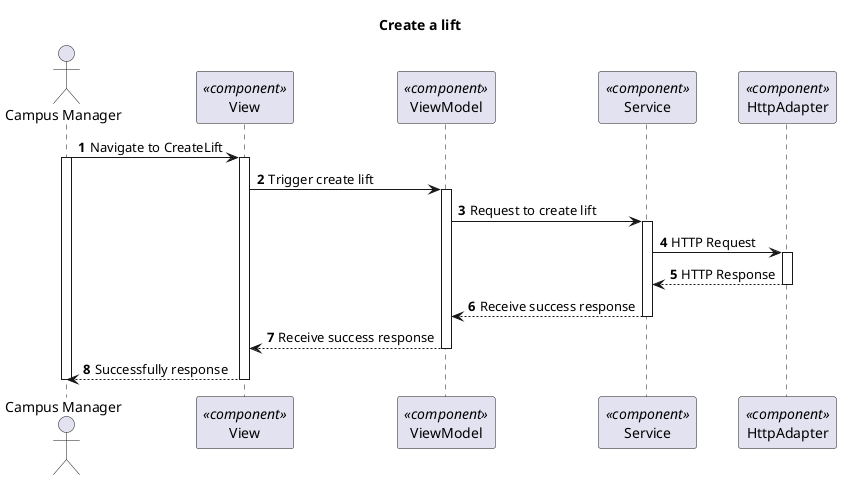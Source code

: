 @startuml Process View - Level 3 - Create a lift

autonumber
skinparam packageStyle rect

title Create a lift

actor "Campus Manager" as CM
participant "View" as view <<component>>
participant "ViewModel" as viewModel <<component>>
participant "Service" as service <<component>>
participant "HttpAdapter" as httpAdapter <<component>>

CM -> view : Navigate to CreateLift
activate CM
activate view
view -> viewModel : Trigger create lift

activate viewModel
viewModel -> service : Request to create lift

activate service
service -> httpAdapter : HTTP Request
activate httpAdapter
httpAdapter --> service : HTTP Response
deactivate httpAdapter

service --> viewModel : Receive success response
deactivate service

viewModel --> view : Receive success response
deactivate viewModel

view --> CM : Successfully response
deactivate view

deactivate CM
@enduml
